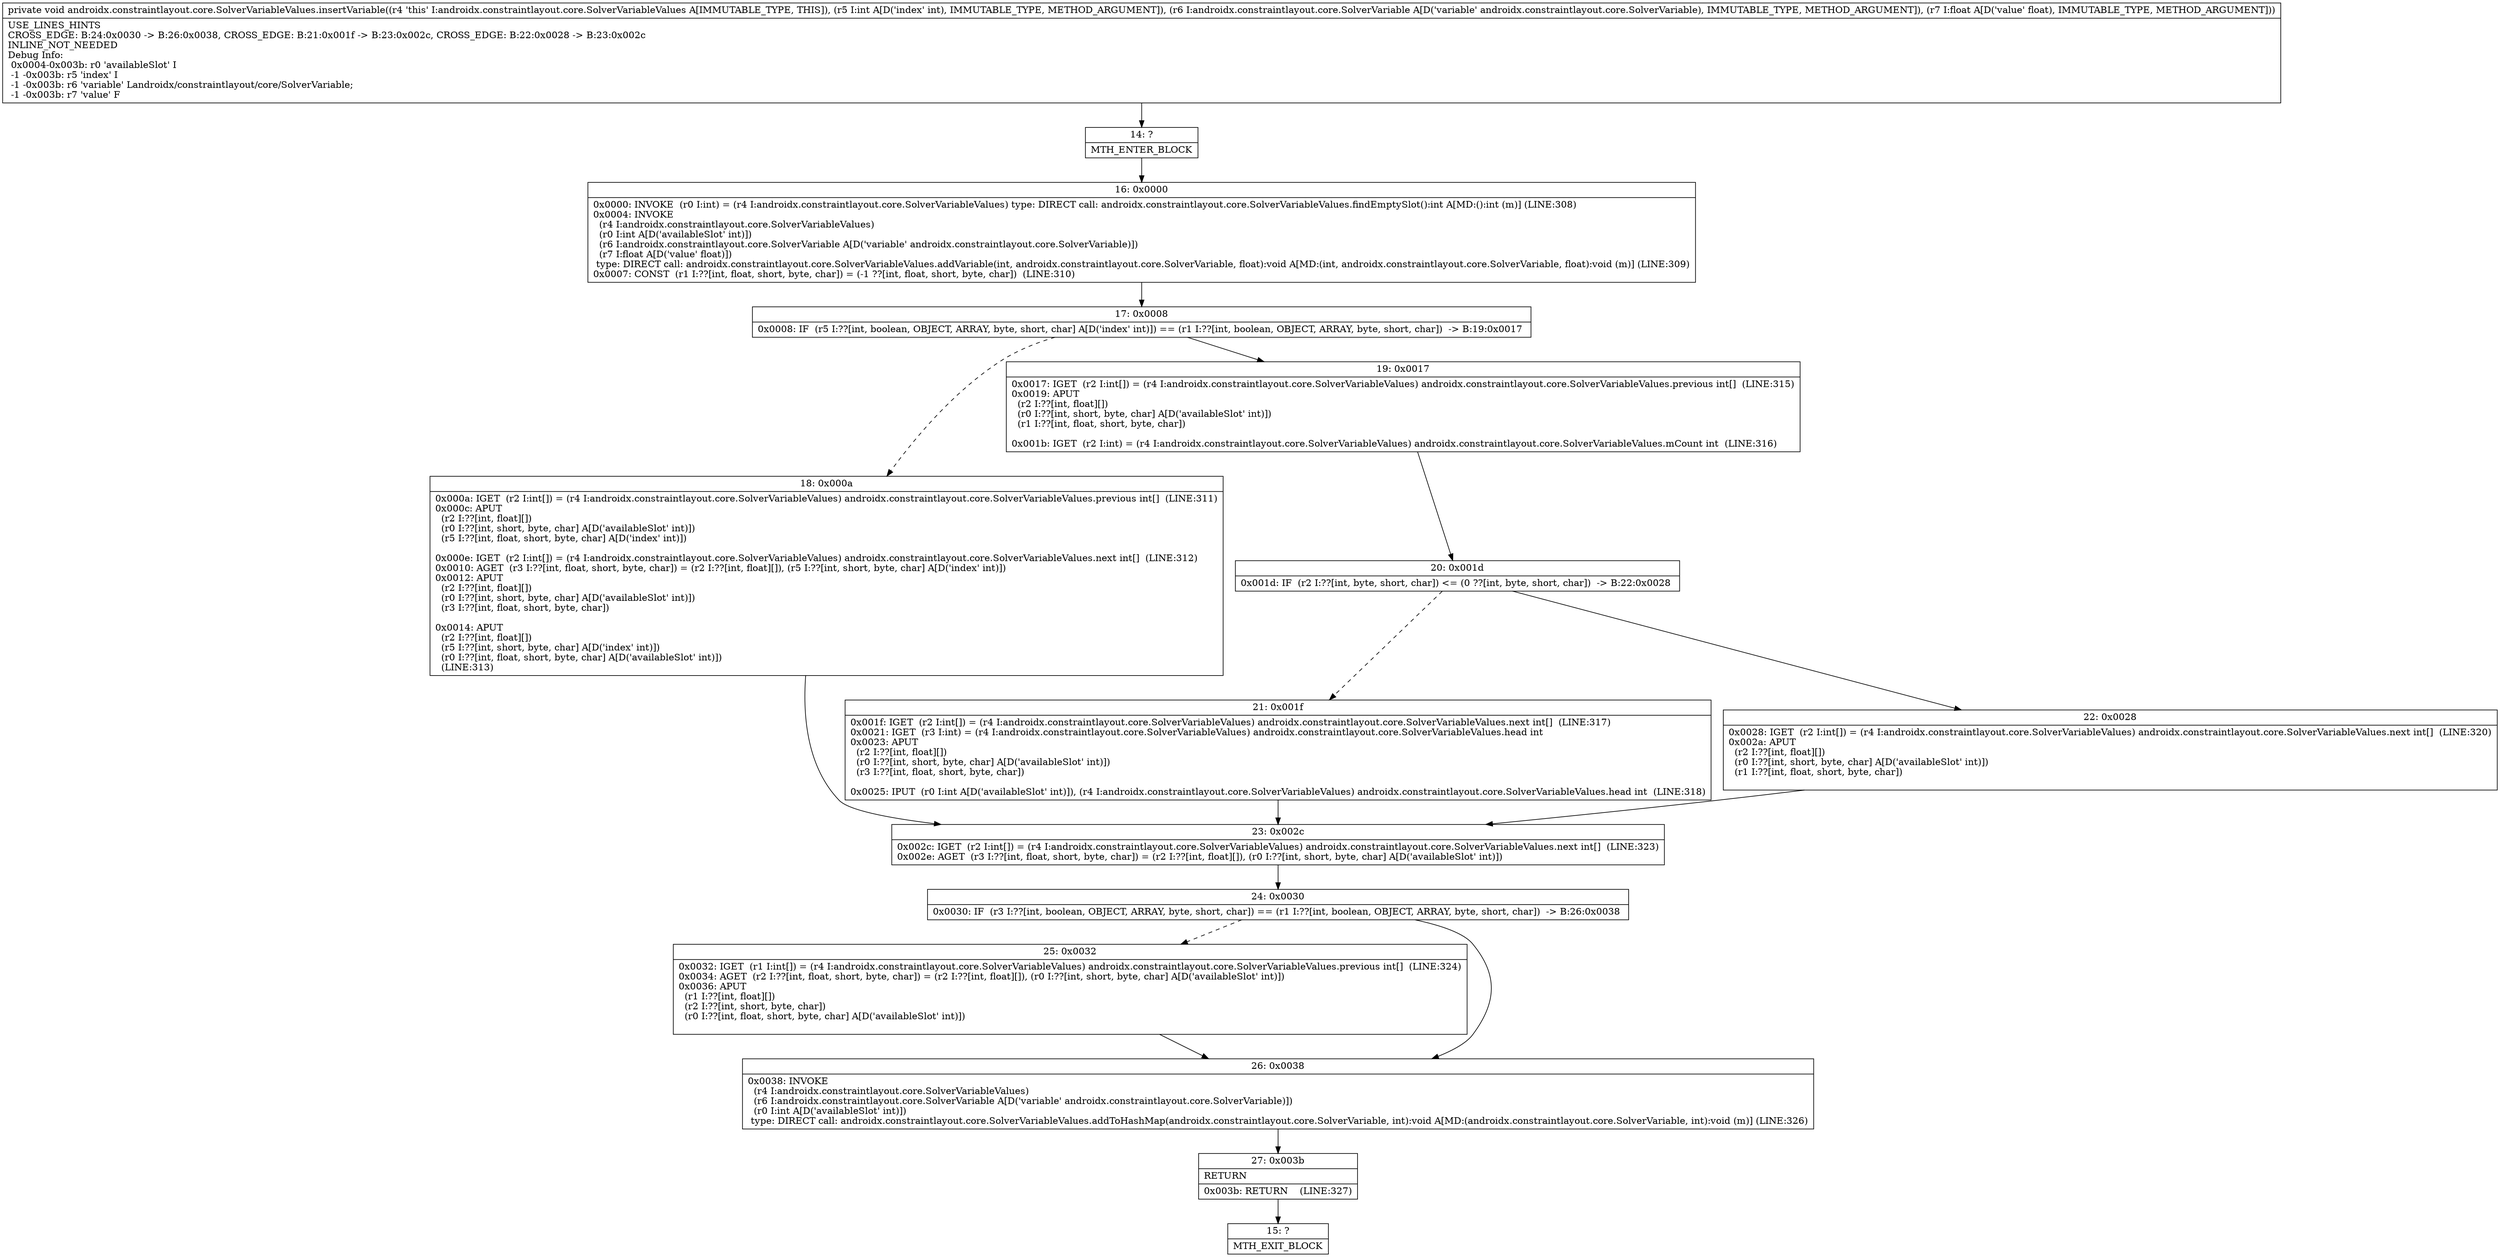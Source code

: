 digraph "CFG forandroidx.constraintlayout.core.SolverVariableValues.insertVariable(ILandroidx\/constraintlayout\/core\/SolverVariable;F)V" {
Node_14 [shape=record,label="{14\:\ ?|MTH_ENTER_BLOCK\l}"];
Node_16 [shape=record,label="{16\:\ 0x0000|0x0000: INVOKE  (r0 I:int) = (r4 I:androidx.constraintlayout.core.SolverVariableValues) type: DIRECT call: androidx.constraintlayout.core.SolverVariableValues.findEmptySlot():int A[MD:():int (m)] (LINE:308)\l0x0004: INVOKE  \l  (r4 I:androidx.constraintlayout.core.SolverVariableValues)\l  (r0 I:int A[D('availableSlot' int)])\l  (r6 I:androidx.constraintlayout.core.SolverVariable A[D('variable' androidx.constraintlayout.core.SolverVariable)])\l  (r7 I:float A[D('value' float)])\l type: DIRECT call: androidx.constraintlayout.core.SolverVariableValues.addVariable(int, androidx.constraintlayout.core.SolverVariable, float):void A[MD:(int, androidx.constraintlayout.core.SolverVariable, float):void (m)] (LINE:309)\l0x0007: CONST  (r1 I:??[int, float, short, byte, char]) = (\-1 ??[int, float, short, byte, char])  (LINE:310)\l}"];
Node_17 [shape=record,label="{17\:\ 0x0008|0x0008: IF  (r5 I:??[int, boolean, OBJECT, ARRAY, byte, short, char] A[D('index' int)]) == (r1 I:??[int, boolean, OBJECT, ARRAY, byte, short, char])  \-\> B:19:0x0017 \l}"];
Node_18 [shape=record,label="{18\:\ 0x000a|0x000a: IGET  (r2 I:int[]) = (r4 I:androidx.constraintlayout.core.SolverVariableValues) androidx.constraintlayout.core.SolverVariableValues.previous int[]  (LINE:311)\l0x000c: APUT  \l  (r2 I:??[int, float][])\l  (r0 I:??[int, short, byte, char] A[D('availableSlot' int)])\l  (r5 I:??[int, float, short, byte, char] A[D('index' int)])\l \l0x000e: IGET  (r2 I:int[]) = (r4 I:androidx.constraintlayout.core.SolverVariableValues) androidx.constraintlayout.core.SolverVariableValues.next int[]  (LINE:312)\l0x0010: AGET  (r3 I:??[int, float, short, byte, char]) = (r2 I:??[int, float][]), (r5 I:??[int, short, byte, char] A[D('index' int)]) \l0x0012: APUT  \l  (r2 I:??[int, float][])\l  (r0 I:??[int, short, byte, char] A[D('availableSlot' int)])\l  (r3 I:??[int, float, short, byte, char])\l \l0x0014: APUT  \l  (r2 I:??[int, float][])\l  (r5 I:??[int, short, byte, char] A[D('index' int)])\l  (r0 I:??[int, float, short, byte, char] A[D('availableSlot' int)])\l  (LINE:313)\l}"];
Node_23 [shape=record,label="{23\:\ 0x002c|0x002c: IGET  (r2 I:int[]) = (r4 I:androidx.constraintlayout.core.SolverVariableValues) androidx.constraintlayout.core.SolverVariableValues.next int[]  (LINE:323)\l0x002e: AGET  (r3 I:??[int, float, short, byte, char]) = (r2 I:??[int, float][]), (r0 I:??[int, short, byte, char] A[D('availableSlot' int)]) \l}"];
Node_24 [shape=record,label="{24\:\ 0x0030|0x0030: IF  (r3 I:??[int, boolean, OBJECT, ARRAY, byte, short, char]) == (r1 I:??[int, boolean, OBJECT, ARRAY, byte, short, char])  \-\> B:26:0x0038 \l}"];
Node_25 [shape=record,label="{25\:\ 0x0032|0x0032: IGET  (r1 I:int[]) = (r4 I:androidx.constraintlayout.core.SolverVariableValues) androidx.constraintlayout.core.SolverVariableValues.previous int[]  (LINE:324)\l0x0034: AGET  (r2 I:??[int, float, short, byte, char]) = (r2 I:??[int, float][]), (r0 I:??[int, short, byte, char] A[D('availableSlot' int)]) \l0x0036: APUT  \l  (r1 I:??[int, float][])\l  (r2 I:??[int, short, byte, char])\l  (r0 I:??[int, float, short, byte, char] A[D('availableSlot' int)])\l \l}"];
Node_26 [shape=record,label="{26\:\ 0x0038|0x0038: INVOKE  \l  (r4 I:androidx.constraintlayout.core.SolverVariableValues)\l  (r6 I:androidx.constraintlayout.core.SolverVariable A[D('variable' androidx.constraintlayout.core.SolverVariable)])\l  (r0 I:int A[D('availableSlot' int)])\l type: DIRECT call: androidx.constraintlayout.core.SolverVariableValues.addToHashMap(androidx.constraintlayout.core.SolverVariable, int):void A[MD:(androidx.constraintlayout.core.SolverVariable, int):void (m)] (LINE:326)\l}"];
Node_27 [shape=record,label="{27\:\ 0x003b|RETURN\l|0x003b: RETURN    (LINE:327)\l}"];
Node_15 [shape=record,label="{15\:\ ?|MTH_EXIT_BLOCK\l}"];
Node_19 [shape=record,label="{19\:\ 0x0017|0x0017: IGET  (r2 I:int[]) = (r4 I:androidx.constraintlayout.core.SolverVariableValues) androidx.constraintlayout.core.SolverVariableValues.previous int[]  (LINE:315)\l0x0019: APUT  \l  (r2 I:??[int, float][])\l  (r0 I:??[int, short, byte, char] A[D('availableSlot' int)])\l  (r1 I:??[int, float, short, byte, char])\l \l0x001b: IGET  (r2 I:int) = (r4 I:androidx.constraintlayout.core.SolverVariableValues) androidx.constraintlayout.core.SolverVariableValues.mCount int  (LINE:316)\l}"];
Node_20 [shape=record,label="{20\:\ 0x001d|0x001d: IF  (r2 I:??[int, byte, short, char]) \<= (0 ??[int, byte, short, char])  \-\> B:22:0x0028 \l}"];
Node_21 [shape=record,label="{21\:\ 0x001f|0x001f: IGET  (r2 I:int[]) = (r4 I:androidx.constraintlayout.core.SolverVariableValues) androidx.constraintlayout.core.SolverVariableValues.next int[]  (LINE:317)\l0x0021: IGET  (r3 I:int) = (r4 I:androidx.constraintlayout.core.SolverVariableValues) androidx.constraintlayout.core.SolverVariableValues.head int \l0x0023: APUT  \l  (r2 I:??[int, float][])\l  (r0 I:??[int, short, byte, char] A[D('availableSlot' int)])\l  (r3 I:??[int, float, short, byte, char])\l \l0x0025: IPUT  (r0 I:int A[D('availableSlot' int)]), (r4 I:androidx.constraintlayout.core.SolverVariableValues) androidx.constraintlayout.core.SolverVariableValues.head int  (LINE:318)\l}"];
Node_22 [shape=record,label="{22\:\ 0x0028|0x0028: IGET  (r2 I:int[]) = (r4 I:androidx.constraintlayout.core.SolverVariableValues) androidx.constraintlayout.core.SolverVariableValues.next int[]  (LINE:320)\l0x002a: APUT  \l  (r2 I:??[int, float][])\l  (r0 I:??[int, short, byte, char] A[D('availableSlot' int)])\l  (r1 I:??[int, float, short, byte, char])\l \l}"];
MethodNode[shape=record,label="{private void androidx.constraintlayout.core.SolverVariableValues.insertVariable((r4 'this' I:androidx.constraintlayout.core.SolverVariableValues A[IMMUTABLE_TYPE, THIS]), (r5 I:int A[D('index' int), IMMUTABLE_TYPE, METHOD_ARGUMENT]), (r6 I:androidx.constraintlayout.core.SolverVariable A[D('variable' androidx.constraintlayout.core.SolverVariable), IMMUTABLE_TYPE, METHOD_ARGUMENT]), (r7 I:float A[D('value' float), IMMUTABLE_TYPE, METHOD_ARGUMENT]))  | USE_LINES_HINTS\lCROSS_EDGE: B:24:0x0030 \-\> B:26:0x0038, CROSS_EDGE: B:21:0x001f \-\> B:23:0x002c, CROSS_EDGE: B:22:0x0028 \-\> B:23:0x002c\lINLINE_NOT_NEEDED\lDebug Info:\l  0x0004\-0x003b: r0 'availableSlot' I\l  \-1 \-0x003b: r5 'index' I\l  \-1 \-0x003b: r6 'variable' Landroidx\/constraintlayout\/core\/SolverVariable;\l  \-1 \-0x003b: r7 'value' F\l}"];
MethodNode -> Node_14;Node_14 -> Node_16;
Node_16 -> Node_17;
Node_17 -> Node_18[style=dashed];
Node_17 -> Node_19;
Node_18 -> Node_23;
Node_23 -> Node_24;
Node_24 -> Node_25[style=dashed];
Node_24 -> Node_26;
Node_25 -> Node_26;
Node_26 -> Node_27;
Node_27 -> Node_15;
Node_19 -> Node_20;
Node_20 -> Node_21[style=dashed];
Node_20 -> Node_22;
Node_21 -> Node_23;
Node_22 -> Node_23;
}

